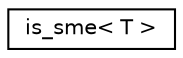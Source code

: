 digraph "Graphical Class Hierarchy"
{
 // LATEX_PDF_SIZE
  edge [fontname="Helvetica",fontsize="10",labelfontname="Helvetica",labelfontsize="10"];
  node [fontname="Helvetica",fontsize="10",shape=record];
  rankdir="LR";
  Node0 [label="is_sme\< T \>",height=0.2,width=0.4,color="black", fillcolor="white", style="filled",URL="$structarm__gemm_1_1is__sme.xhtml",tooltip=" "];
}
